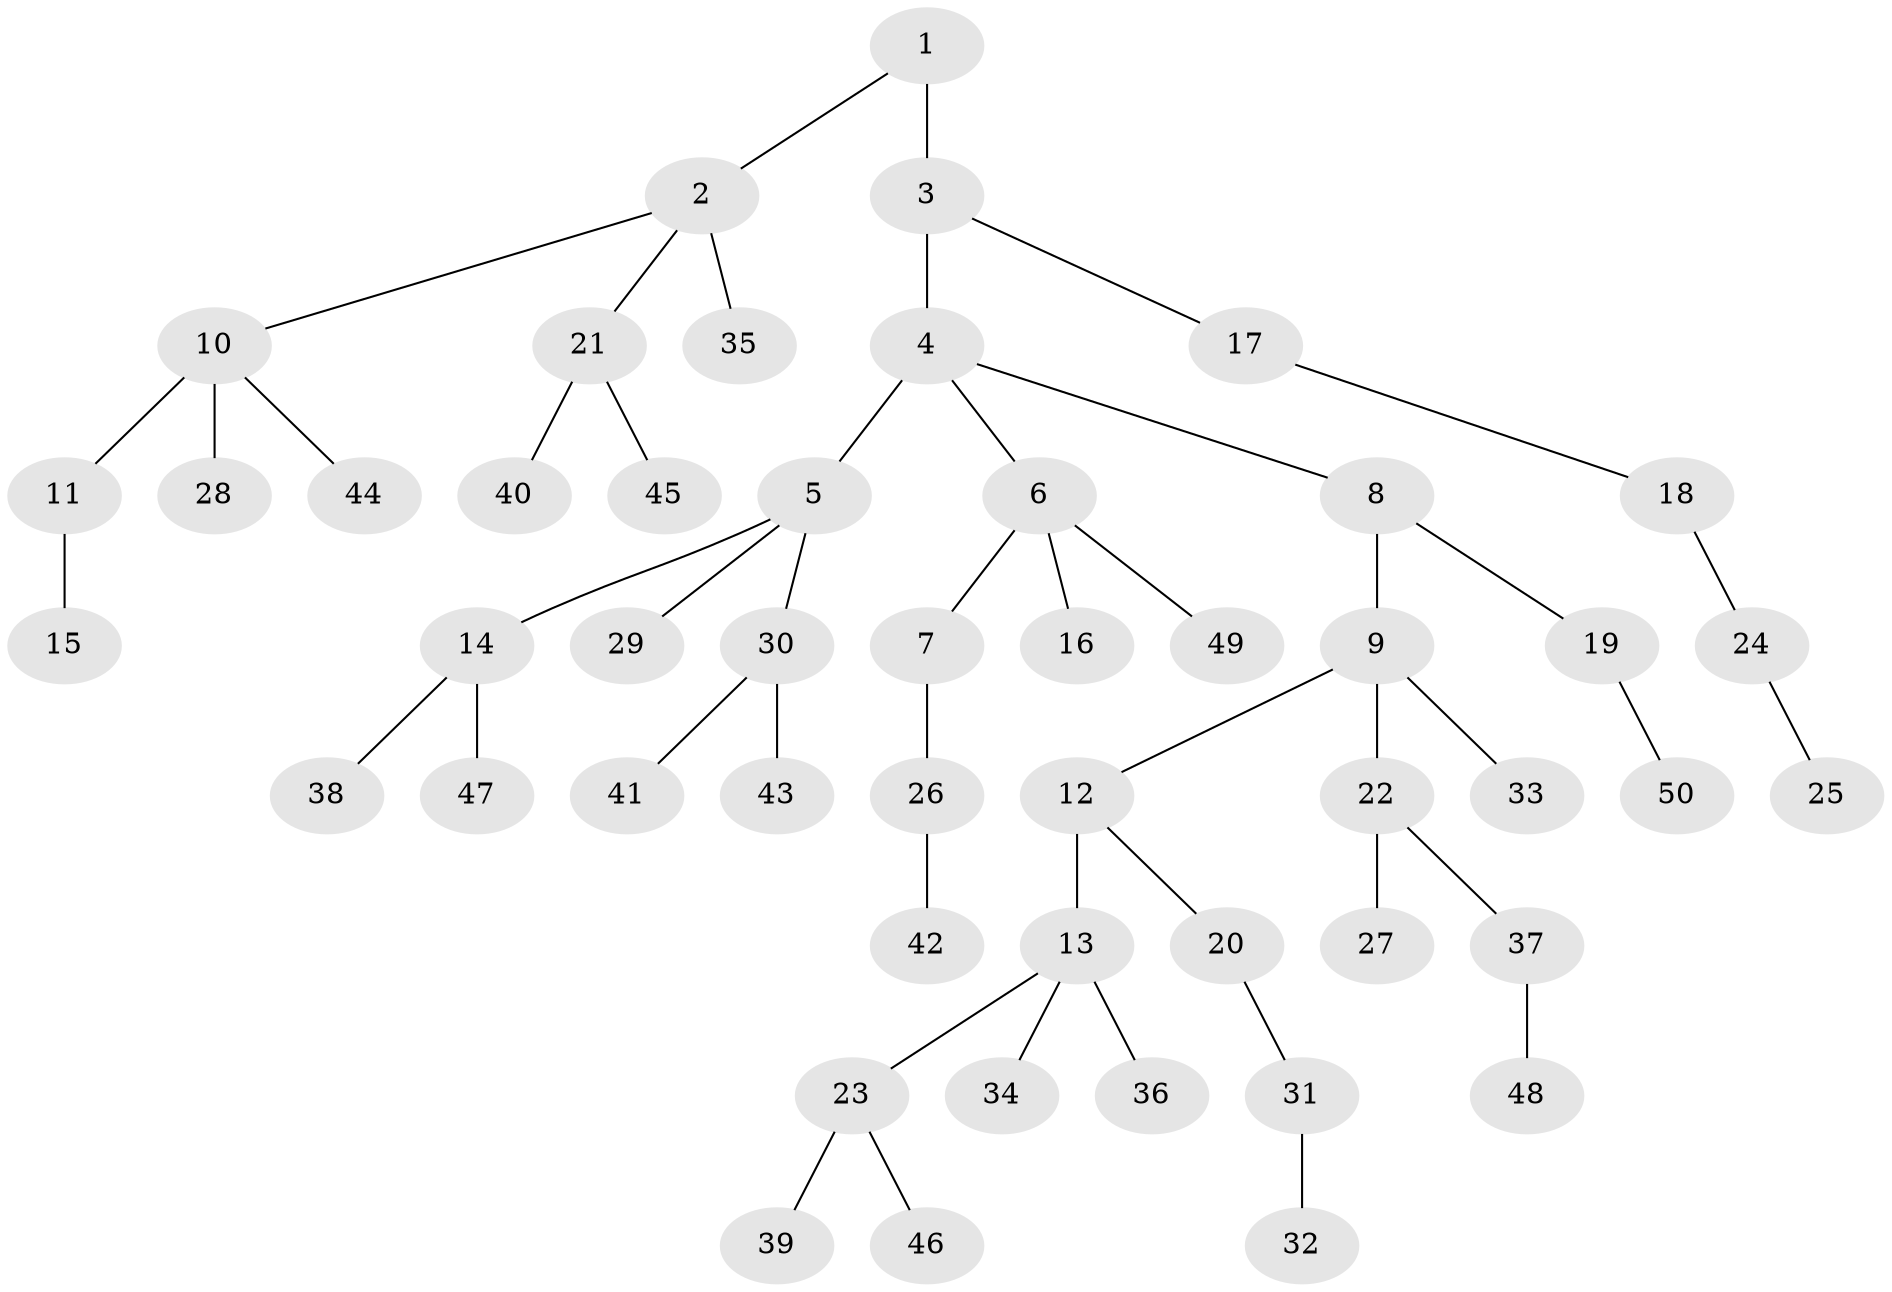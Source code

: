 // original degree distribution, {4: 0.052083333333333336, 5: 0.03125, 3: 0.16666666666666666, 6: 0.020833333333333332, 1: 0.46875, 2: 0.2604166666666667}
// Generated by graph-tools (version 1.1) at 2025/36/03/09/25 02:36:35]
// undirected, 50 vertices, 49 edges
graph export_dot {
graph [start="1"]
  node [color=gray90,style=filled];
  1;
  2;
  3;
  4;
  5;
  6;
  7;
  8;
  9;
  10;
  11;
  12;
  13;
  14;
  15;
  16;
  17;
  18;
  19;
  20;
  21;
  22;
  23;
  24;
  25;
  26;
  27;
  28;
  29;
  30;
  31;
  32;
  33;
  34;
  35;
  36;
  37;
  38;
  39;
  40;
  41;
  42;
  43;
  44;
  45;
  46;
  47;
  48;
  49;
  50;
  1 -- 2 [weight=1.0];
  1 -- 3 [weight=2.0];
  2 -- 10 [weight=1.0];
  2 -- 21 [weight=1.0];
  2 -- 35 [weight=1.0];
  3 -- 4 [weight=1.0];
  3 -- 17 [weight=1.0];
  4 -- 5 [weight=2.0];
  4 -- 6 [weight=1.0];
  4 -- 8 [weight=1.0];
  5 -- 14 [weight=1.0];
  5 -- 29 [weight=1.0];
  5 -- 30 [weight=1.0];
  6 -- 7 [weight=1.0];
  6 -- 16 [weight=1.0];
  6 -- 49 [weight=1.0];
  7 -- 26 [weight=1.0];
  8 -- 9 [weight=2.0];
  8 -- 19 [weight=1.0];
  9 -- 12 [weight=1.0];
  9 -- 22 [weight=1.0];
  9 -- 33 [weight=1.0];
  10 -- 11 [weight=1.0];
  10 -- 28 [weight=2.0];
  10 -- 44 [weight=1.0];
  11 -- 15 [weight=1.0];
  12 -- 13 [weight=3.0];
  12 -- 20 [weight=1.0];
  13 -- 23 [weight=1.0];
  13 -- 34 [weight=1.0];
  13 -- 36 [weight=1.0];
  14 -- 38 [weight=1.0];
  14 -- 47 [weight=1.0];
  17 -- 18 [weight=1.0];
  18 -- 24 [weight=1.0];
  19 -- 50 [weight=1.0];
  20 -- 31 [weight=1.0];
  21 -- 40 [weight=1.0];
  21 -- 45 [weight=1.0];
  22 -- 27 [weight=2.0];
  22 -- 37 [weight=1.0];
  23 -- 39 [weight=1.0];
  23 -- 46 [weight=1.0];
  24 -- 25 [weight=1.0];
  26 -- 42 [weight=1.0];
  30 -- 41 [weight=1.0];
  30 -- 43 [weight=1.0];
  31 -- 32 [weight=1.0];
  37 -- 48 [weight=1.0];
}
